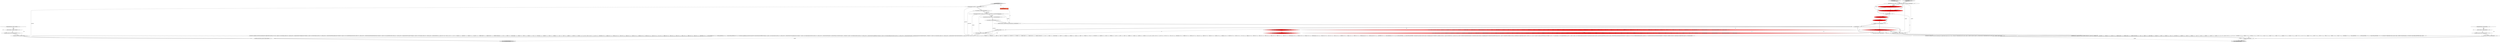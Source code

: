 digraph {
41 [style = filled, label = "primaryExpression['0', '0', '1']", fillcolor = lightgray, shape = diamond image = "AAA0AAABBB3BBB"];
18 [style = filled, label = "getInterpreter().adaptivePredict(_input,104,_ctx)@@@30@@@['1', '0', '0']", fillcolor = red, shape = diamond image = "AAA1AAABBB1BBB"];
15 [style = filled, label = "enterOuterAlt(_localctx,1)@@@10@@@['1', '1', '0']", fillcolor = white, shape = ellipse image = "AAA0AAABBB1BBB"];
35 [style = filled, label = "enterOuterAlt(_localctx,1)@@@12@@@['0', '0', '1']", fillcolor = white, shape = ellipse image = "AAA0AAABBB3BBB"];
33 [style = filled, label = "{unrollRecursionContexts(_parentctx)}@@@183@@@['0', '0', '1']", fillcolor = white, shape = ellipse image = "AAA0AAABBB3BBB"];
7 [style = filled, label = "(((_la) & ~0x3f) == 0 && ((1L << _la) & ((1L << ANALYZE) | (1L << ANALYZED) | (1L << CATALOGS) | (1L << COLUMNS) | (1L << CURRENT_DATE) | (1L << CURRENT_TIME) | (1L << CURRENT_TIMESTAMP) | (1L << DAY) | (1L << DEBUG) | (1L << EXECUTABLE) | (1L << EXPLAIN) | (1L << FIRST) | (1L << FORMAT) | (1L << FULL) | (1L << FUNCTIONS) | (1L << GRAPHVIZ) | (1L << HOUR) | (1L << INTERVAL) | (1L << LAST) | (1L << LIMIT) | (1L << MAPPED) | (1L << MINUTE) | (1L << MONTH))) != 0) || ((((_la - 69)) & ~0x3f) == 0 && ((1L << (_la - 69)) & ((1L << (OPTIMIZED - 69)) | (1L << (PARSED - 69)) | (1L << (PHYSICAL - 69)) | (1L << (PLAN - 69)) | (1L << (RLIKE - 69)) | (1L << (QUERY - 69)) | (1L << (SCHEMAS - 69)) | (1L << (SECOND - 69)) | (1L << (SHOW - 69)) | (1L << (SYS - 69)) | (1L << (TABLES - 69)) | (1L << (TEXT - 69)) | (1L << (TYPE - 69)) | (1L << (TYPES - 69)) | (1L << (VERIFY - 69)) | (1L << (YEAR - 69)) | (1L << (IDENTIFIER - 69)) | (1L << (DIGIT_IDENTIFIER - 69)) | (1L << (QUOTED_IDENTIFIER - 69)) | (1L << (BACKQUOTED_IDENTIFIER - 69)))) != 0)@@@14@@@['1', '0', '0']", fillcolor = red, shape = diamond image = "AAA1AAABBB1BBB"];
21 [style = filled, label = "(((_la) & ~0x3f) == 0 && ((1L << _la) & ((1L << ANALYZE) | (1L << ANALYZED) | (1L << CATALOGS) | (1L << COLUMNS) | (1L << CURRENT_DATE) | (1L << CURRENT_TIME) | (1L << CURRENT_TIMESTAMP) | (1L << DAY) | (1L << DEBUG) | (1L << EXECUTABLE) | (1L << EXPLAIN) | (1L << FIRST) | (1L << FORMAT) | (1L << FULL) | (1L << FUNCTIONS) | (1L << GRAPHVIZ) | (1L << HOUR) | (1L << INTERVAL) | (1L << LAST) | (1L << LIMIT) | (1L << MAPPED) | (1L << MINUTE) | (1L << MONTH))) != 0) || ((((_la - 70)) & ~0x3f) == 0 && ((1L << (_la - 70)) & ((1L << (OPTIMIZED - 70)) | (1L << (PARSED - 70)) | (1L << (PHYSICAL - 70)) | (1L << (PIVOT - 70)) | (1L << (PLAN - 70)) | (1L << (RLIKE - 70)) | (1L << (QUERY - 70)) | (1L << (SCHEMAS - 70)) | (1L << (SECOND - 70)) | (1L << (SHOW - 70)) | (1L << (SYS - 70)) | (1L << (TABLES - 70)) | (1L << (TEXT - 70)) | (1L << (TYPE - 70)) | (1L << (TYPES - 70)) | (1L << (VERIFY - 70)) | (1L << (YEAR - 70)) | (1L << (IDENTIFIER - 70)) | (1L << (DIGIT_IDENTIFIER - 70)) | (1L << (QUOTED_IDENTIFIER - 70)) | (1L << (BACKQUOTED_IDENTIFIER - 70)))) != 0)@@@14@@@['0', '1', '0']", fillcolor = red, shape = diamond image = "AAA1AAABBB2BBB"];
36 [style = filled, label = "enterRecursionRule(_localctx,60,RULE_primaryExpression,_p)@@@8@@@['0', '0', '1']", fillcolor = white, shape = ellipse image = "AAA0AAABBB3BBB"];
8 [style = filled, label = "int _la@@@5@@@['1', '1', '0']", fillcolor = white, shape = ellipse image = "AAA0AAABBB1BBB"];
6 [style = filled, label = "RecognitionException re@@@45@@@['1', '1', '0']", fillcolor = white, shape = diamond image = "AAA0AAABBB1BBB"];
37 [style = filled, label = "int _alt@@@11@@@['0', '0', '1']", fillcolor = white, shape = ellipse image = "AAA0AAABBB3BBB"];
9 [style = filled, label = "tableIdentifier['1', '0', '0']", fillcolor = lightgray, shape = diamond image = "AAA0AAABBB1BBB"];
31 [style = filled, label = "_localctx.exception = re@@@179@@@['0', '0', '1']", fillcolor = white, shape = ellipse image = "AAA0AAABBB3BBB"];
13 [style = filled, label = "{exitRule()}@@@50@@@['1', '1', '0']", fillcolor = white, shape = ellipse image = "AAA0AAABBB1BBB"];
34 [style = filled, label = "RecognitionException re@@@178@@@['0', '0', '1']", fillcolor = white, shape = diamond image = "AAA0AAABBB3BBB"];
40 [style = filled, label = "_errHandler.recover(this,re)@@@181@@@['0', '0', '1']", fillcolor = white, shape = ellipse image = "AAA0AAABBB3BBB"];
19 [style = filled, label = "tableIdentifier['0', '1', '0']", fillcolor = lightgray, shape = diamond image = "AAA0AAABBB2BBB"];
4 [style = filled, label = "enterOuterAlt(_localctx,2)@@@26@@@['1', '1', '0']", fillcolor = white, shape = ellipse image = "AAA0AAABBB1BBB"];
38 [style = filled, label = "ParserRuleContext _parentctx = _ctx@@@3@@@['0', '0', '1']", fillcolor = white, shape = ellipse image = "AAA0AAABBB3BBB"];
10 [style = filled, label = "_localctx.exception = re@@@46@@@['1', '1', '0']", fillcolor = white, shape = ellipse image = "AAA0AAABBB1BBB"];
24 [style = filled, label = "getInterpreter().adaptivePredict(_input,109,_ctx)@@@9@@@['0', '1', '0']", fillcolor = red, shape = diamond image = "AAA1AAABBB2BBB"];
30 [style = filled, label = "int _startState = 60@@@7@@@['0', '0', '1']", fillcolor = white, shape = ellipse image = "AAA0AAABBB3BBB"];
39 [style = filled, label = "PrimaryExpressionContext _localctx = new PrimaryExpressionContext(_ctx,_parentState)@@@5@@@['0', '0', '1']", fillcolor = white, shape = ellipse image = "AAA0AAABBB3BBB"];
2 [style = filled, label = "TableIdentifierContext _localctx = new TableIdentifierContext(_ctx,getState())@@@3@@@['1', '1', '0']", fillcolor = white, shape = ellipse image = "AAA0AAABBB1BBB"];
3 [style = filled, label = "enterRule(_localctx,96,RULE_tableIdentifier)@@@4@@@['1', '0', '0']", fillcolor = red, shape = ellipse image = "AAA1AAABBB1BBB"];
23 [style = filled, label = "getInterpreter().adaptivePredict(_input,108,_ctx)@@@30@@@['0', '1', '0']", fillcolor = red, shape = diamond image = "AAA1AAABBB2BBB"];
28 [style = filled, label = "_errHandler.reportError(this,re)@@@180@@@['0', '0', '1']", fillcolor = white, shape = ellipse image = "AAA0AAABBB3BBB"];
5 [style = filled, label = "{setState(810)_la = _input.LA(1)if ((((_la) & ~0x3f) == 0 && ((1L << _la) & ((1L << ANALYZE) | (1L << ANALYZED) | (1L << CATALOGS) | (1L << COLUMNS) | (1L << CURRENT_DATE) | (1L << CURRENT_TIME) | (1L << CURRENT_TIMESTAMP) | (1L << DAY) | (1L << DEBUG) | (1L << EXECUTABLE) | (1L << EXPLAIN) | (1L << FIRST) | (1L << FORMAT) | (1L << FULL) | (1L << FUNCTIONS) | (1L << GRAPHVIZ) | (1L << HOUR) | (1L << INTERVAL) | (1L << LAST) | (1L << LIMIT) | (1L << MAPPED) | (1L << MINUTE) | (1L << MONTH))) != 0) || ((((_la - 70)) & ~0x3f) == 0 && ((1L << (_la - 70)) & ((1L << (OPTIMIZED - 70)) | (1L << (PARSED - 70)) | (1L << (PHYSICAL - 70)) | (1L << (PIVOT - 70)) | (1L << (PLAN - 70)) | (1L << (RLIKE - 70)) | (1L << (QUERY - 70)) | (1L << (SCHEMAS - 70)) | (1L << (SECOND - 70)) | (1L << (SHOW - 70)) | (1L << (SYS - 70)) | (1L << (TABLES - 70)) | (1L << (TEXT - 70)) | (1L << (TYPE - 70)) | (1L << (TYPES - 70)) | (1L << (VERIFY - 70)) | (1L << (YEAR - 70)) | (1L << (IDENTIFIER - 70)) | (1L << (DIGIT_IDENTIFIER - 70)) | (1L << (QUOTED_IDENTIFIER - 70)) | (1L << (BACKQUOTED_IDENTIFIER - 70)))) != 0)) {{setState(807)((TableIdentifierContext)_localctx).catalog = identifier()setState(808)match(T__3)}}setState(812)match(TABLE_IDENTIFIER)}@@@11@@@['1', '1', '0']", fillcolor = white, shape = ellipse image = "AAA0AAABBB1BBB"];
14 [style = filled, label = "_errHandler.sync(this)@@@8@@@['1', '1', '0']", fillcolor = white, shape = ellipse image = "AAA0AAABBB1BBB"];
17 [style = filled, label = "_errHandler.recover(this,re)@@@48@@@['1', '1', '0']", fillcolor = white, shape = ellipse image = "AAA0AAABBB1BBB"];
32 [style = filled, label = "PrimaryExpressionContext _prevctx = _localctx@@@6@@@['0', '0', '1']", fillcolor = white, shape = ellipse image = "AAA0AAABBB3BBB"];
25 [style = filled, label = "{setState(622)_errHandler.sync(this)switch (getInterpreter().adaptivePredict(_input,86,_ctx)) {case 1:{_localctx = new CastContext(_localctx)_ctx = _localctx_prevctx = _localctxsetState(587)castExpression()}breakcase 2:{_localctx = new ExtractContext(_localctx)_ctx = _localctx_prevctx = _localctxsetState(588)extractExpression()}breakcase 3:{_localctx = new CurrentDateTimeFunctionContext(_localctx)_ctx = _localctx_prevctx = _localctxsetState(589)builtinDateTimeFunction()}breakcase 4:{_localctx = new ConstantDefaultContext(_localctx)_ctx = _localctx_prevctx = _localctxsetState(590)constant()}breakcase 5:{_localctx = new StarContext(_localctx)_ctx = _localctx_prevctx = _localctxsetState(594)_la = _input.LA(1)if ((((_la) & ~0x3f) == 0 && ((1L << _la) & ((1L << ANALYZE) | (1L << ANALYZED) | (1L << CATALOGS) | (1L << COLUMNS) | (1L << CURRENT_DATE) | (1L << CURRENT_TIME) | (1L << CURRENT_TIMESTAMP) | (1L << DAY) | (1L << DEBUG) | (1L << EXECUTABLE) | (1L << EXPLAIN) | (1L << FIRST) | (1L << FORMAT) | (1L << FULL) | (1L << FUNCTIONS) | (1L << GRAPHVIZ) | (1L << HOUR) | (1L << INTERVAL) | (1L << LAST) | (1L << LIMIT) | (1L << MAPPED) | (1L << MINUTE) | (1L << MONTH))) != 0) || ((((_la - 69)) & ~0x3f) == 0 && ((1L << (_la - 69)) & ((1L << (OPTIMIZED - 69)) | (1L << (PARSED - 69)) | (1L << (PHYSICAL - 69)) | (1L << (PLAN - 69)) | (1L << (RLIKE - 69)) | (1L << (QUERY - 69)) | (1L << (SCHEMAS - 69)) | (1L << (SECOND - 69)) | (1L << (SHOW - 69)) | (1L << (SYS - 69)) | (1L << (TABLES - 69)) | (1L << (TEXT - 69)) | (1L << (TYPE - 69)) | (1L << (TYPES - 69)) | (1L << (VERIFY - 69)) | (1L << (YEAR - 69)) | (1L << (IDENTIFIER - 69)) | (1L << (DIGIT_IDENTIFIER - 69)) | (1L << (QUOTED_IDENTIFIER - 69)) | (1L << (BACKQUOTED_IDENTIFIER - 69)))) != 0)) {{setState(591)qualifiedName()setState(592)match(DOT)}}setState(596)match(ASTERISK)}breakcase 6:{_localctx = new FunctionContext(_localctx)_ctx = _localctx_prevctx = _localctxsetState(597)functionExpression()}breakcase 7:{_localctx = new SubqueryExpressionContext(_localctx)_ctx = _localctx_prevctx = _localctxsetState(598)match(T__0)setState(599)query()setState(600)match(T__1)}breakcase 8:{_localctx = new DereferenceContext(_localctx)_ctx = _localctx_prevctx = _localctxsetState(602)qualifiedName()}breakcase 9:{_localctx = new ParenthesizedExpressionContext(_localctx)_ctx = _localctx_prevctx = _localctxsetState(603)match(T__0)setState(604)expression()setState(605)match(T__1)}breakcase 10:{_localctx = new CaseContext(_localctx)_ctx = _localctx_prevctx = _localctxsetState(607)match(CASE)setState(609)_la = _input.LA(1)if ((((_la) & ~0x3f) == 0 && ((1L << _la) & ((1L << T__0) | (1L << ANALYZE) | (1L << ANALYZED) | (1L << CASE) | (1L << CAST) | (1L << CATALOGS) | (1L << COLUMNS) | (1L << CONVERT) | (1L << CURRENT_DATE) | (1L << CURRENT_TIME) | (1L << CURRENT_TIMESTAMP) | (1L << DAY) | (1L << DEBUG) | (1L << EXECUTABLE) | (1L << EXISTS) | (1L << EXPLAIN) | (1L << EXTRACT) | (1L << FALSE) | (1L << FIRST) | (1L << FORMAT) | (1L << FULL) | (1L << FUNCTIONS) | (1L << GRAPHVIZ) | (1L << HOUR) | (1L << INTERVAL) | (1L << LAST) | (1L << LEFT) | (1L << LIMIT) | (1L << MAPPED) | (1L << MATCH) | (1L << MINUTE) | (1L << MONTH))) != 0) || ((((_la - 65)) & ~0x3f) == 0 && ((1L << (_la - 65)) & ((1L << (NOT - 65)) | (1L << (NULL - 65)) | (1L << (OPTIMIZED - 65)) | (1L << (PARSED - 65)) | (1L << (PHYSICAL - 65)) | (1L << (PLAN - 65)) | (1L << (RIGHT - 65)) | (1L << (RLIKE - 65)) | (1L << (QUERY - 65)) | (1L << (SCHEMAS - 65)) | (1L << (SECOND - 65)) | (1L << (SHOW - 65)) | (1L << (SYS - 65)) | (1L << (TABLES - 65)) | (1L << (TEXT - 65)) | (1L << (TRUE - 65)) | (1L << (TYPE - 65)) | (1L << (TYPES - 65)) | (1L << (VERIFY - 65)) | (1L << (YEAR - 65)) | (1L << (FUNCTION_ESC - 65)) | (1L << (DATE_ESC - 65)) | (1L << (TIME_ESC - 65)) | (1L << (TIMESTAMP_ESC - 65)) | (1L << (GUID_ESC - 65)) | (1L << (PLUS - 65)) | (1L << (MINUS - 65)) | (1L << (ASTERISK - 65)) | (1L << (PARAM - 65)) | (1L << (STRING - 65)) | (1L << (INTEGER_VALUE - 65)) | (1L << (DECIMAL_VALUE - 65)) | (1L << (IDENTIFIER - 65)) | (1L << (DIGIT_IDENTIFIER - 65)))) != 0) || _la == QUOTED_IDENTIFIER || _la == BACKQUOTED_IDENTIFIER) {{setState(608)((CaseContext)_localctx).operand = booleanExpression(0)}}setState(612)_errHandler.sync(this)_la = _input.LA(1)setState(618)_la = _input.LA(1)if (_la == ELSE) {{setState(616)match(ELSE)setState(617)((CaseContext)_localctx).elseClause = booleanExpression(0)}}setState(620)match(END)}break_ctx.stop = _input.LT(-1)setState(629)_errHandler.sync(this)_alt = getInterpreter().adaptivePredict(_input,87,_ctx)while (_alt != 2 && _alt != org.antlr.v4.runtime.atn.ATN.INVALID_ALT_NUMBER) {if (_alt == 1) {if (_parseListeners != null) triggerExitRuleEvent()_prevctx = _localctx{{_localctx = new CastOperatorExpressionContext(new PrimaryExpressionContext(_parentctx,_parentState))pushNewRecursionContext(_localctx,_startState,RULE_primaryExpression)setState(624)if (!(precpred(_ctx,10))) throw new FailedPredicateException(this,\"precpred(_ctx, 10)\")setState(625)match(CAST_OP)setState(626)dataType()}}}setState(631)_errHandler.sync(this)_alt = getInterpreter().adaptivePredict(_input,87,_ctx)}}@@@13@@@['0', '0', '1']", fillcolor = white, shape = ellipse image = "AAA0AAABBB3BBB"];
11 [style = filled, label = "setState(781)@@@7@@@['1', '0', '0']", fillcolor = red, shape = ellipse image = "AAA1AAABBB1BBB"];
16 [style = filled, label = "return _localctx@@@53@@@['1', '1', '0']", fillcolor = lightgray, shape = ellipse image = "AAA0AAABBB1BBB"];
0 [style = filled, label = "int _la@@@9@@@['1', '0', '1']", fillcolor = white, shape = ellipse image = "AAA0AAABBB1BBB"];
20 [style = filled, label = "enterRule(_localctx,104,RULE_tableIdentifier)@@@4@@@['0', '1', '0']", fillcolor = red, shape = ellipse image = "AAA1AAABBB2BBB"];
27 [style = filled, label = "int _parentState = getState()@@@4@@@['0', '0', '1']", fillcolor = white, shape = ellipse image = "AAA0AAABBB3BBB"];
22 [style = filled, label = "setState(819)@@@7@@@['0', '1', '0']", fillcolor = red, shape = ellipse image = "AAA1AAABBB2BBB"];
12 [style = filled, label = "_errHandler.reportError(this,re)@@@47@@@['1', '1', '0']", fillcolor = white, shape = ellipse image = "AAA0AAABBB1BBB"];
26 [style = filled, label = "return _localctx@@@186@@@['0', '0', '1']", fillcolor = lightgray, shape = ellipse image = "AAA0AAABBB3BBB"];
1 [style = filled, label = "{setState(816)_errHandler.sync(this)switch (getInterpreter().adaptivePredict(_input,108,_ctx)) {case 1:{setState(813)((TableIdentifierContext)_localctx).catalog = identifier()setState(814)match(T__3)}breaksetState(818)((TableIdentifierContext)_localctx).name = identifier()}@@@27@@@['1', '1', '0']", fillcolor = white, shape = ellipse image = "AAA0AAABBB1BBB"];
29 [style = filled, label = "int _p@@@2@@@['0', '0', '1']", fillcolor = tomato, shape = box image = "AAA0AAABBB3BBB"];
34->28 [style = dotted, label="true"];
14->24 [style = bold, label=""];
2->20 [style = bold, label=""];
7->21 [style = dashed, label="0"];
28->40 [style = bold, label=""];
0->37 [style = bold, label=""];
25->33 [style = bold, label=""];
0->18 [style = dotted, label="true"];
27->39 [style = solid, label="_parentState"];
11->14 [style = bold, label=""];
9->2 [style = bold, label=""];
0->15 [style = dotted, label="true"];
24->4 [style = dotted, label="true"];
2->3 [style = bold, label=""];
0->4 [style = dotted, label="true"];
12->17 [style = bold, label=""];
18->23 [style = dashed, label="0"];
11->22 [style = dashed, label="0"];
38->27 [style = bold, label=""];
39->25 [style = solid, label="_localctx"];
38->25 [style = solid, label="_parentctx"];
27->25 [style = solid, label="_parentState"];
30->36 [style = bold, label=""];
34->31 [style = bold, label=""];
2->15 [style = solid, label="_localctx"];
19->2 [style = bold, label=""];
32->30 [style = bold, label=""];
1->13 [style = bold, label=""];
13->16 [style = bold, label=""];
0->15 [style = bold, label=""];
6->17 [style = dotted, label="true"];
15->5 [style = bold, label=""];
8->22 [style = bold, label=""];
33->26 [style = bold, label=""];
35->25 [style = bold, label=""];
25->26 [style = solid, label="_localctx"];
6->10 [style = dotted, label="true"];
27->39 [style = bold, label=""];
20->8 [style = bold, label=""];
24->4 [style = bold, label=""];
36->0 [style = bold, label=""];
40->33 [style = bold, label=""];
34->31 [style = dotted, label="true"];
37->25 [style = solid, label="_alt"];
24->23 [style = dotted, label="true"];
14->0 [style = bold, label=""];
0->25 [style = solid, label="_la"];
41->29 [style = dotted, label="true"];
38->33 [style = solid, label="_parentctx"];
0->4 [style = bold, label=""];
29->36 [style = solid, label="_p"];
39->32 [style = solid, label="_localctx"];
10->12 [style = bold, label=""];
8->5 [style = solid, label="_la"];
3->8 [style = bold, label=""];
39->35 [style = solid, label="_localctx"];
5->13 [style = bold, label=""];
6->10 [style = bold, label=""];
2->20 [style = solid, label="_localctx"];
39->32 [style = bold, label=""];
24->15 [style = dotted, label="true"];
3->20 [style = dashed, label="0"];
0->24 [style = dashed, label="0"];
2->4 [style = solid, label="_localctx"];
41->38 [style = bold, label=""];
4->1 [style = bold, label=""];
17->13 [style = bold, label=""];
6->12 [style = dotted, label="true"];
31->28 [style = bold, label=""];
37->35 [style = bold, label=""];
22->14 [style = bold, label=""];
2->3 [style = solid, label="_localctx"];
24->21 [style = dotted, label="true"];
8->11 [style = bold, label=""];
5->16 [style = solid, label="_localctx"];
34->40 [style = dotted, label="true"];
30->25 [style = solid, label="_startState"];
0->7 [style = dotted, label="true"];
39->36 [style = solid, label="_localctx"];
24->15 [style = bold, label=""];
1->16 [style = solid, label="_localctx"];
}
